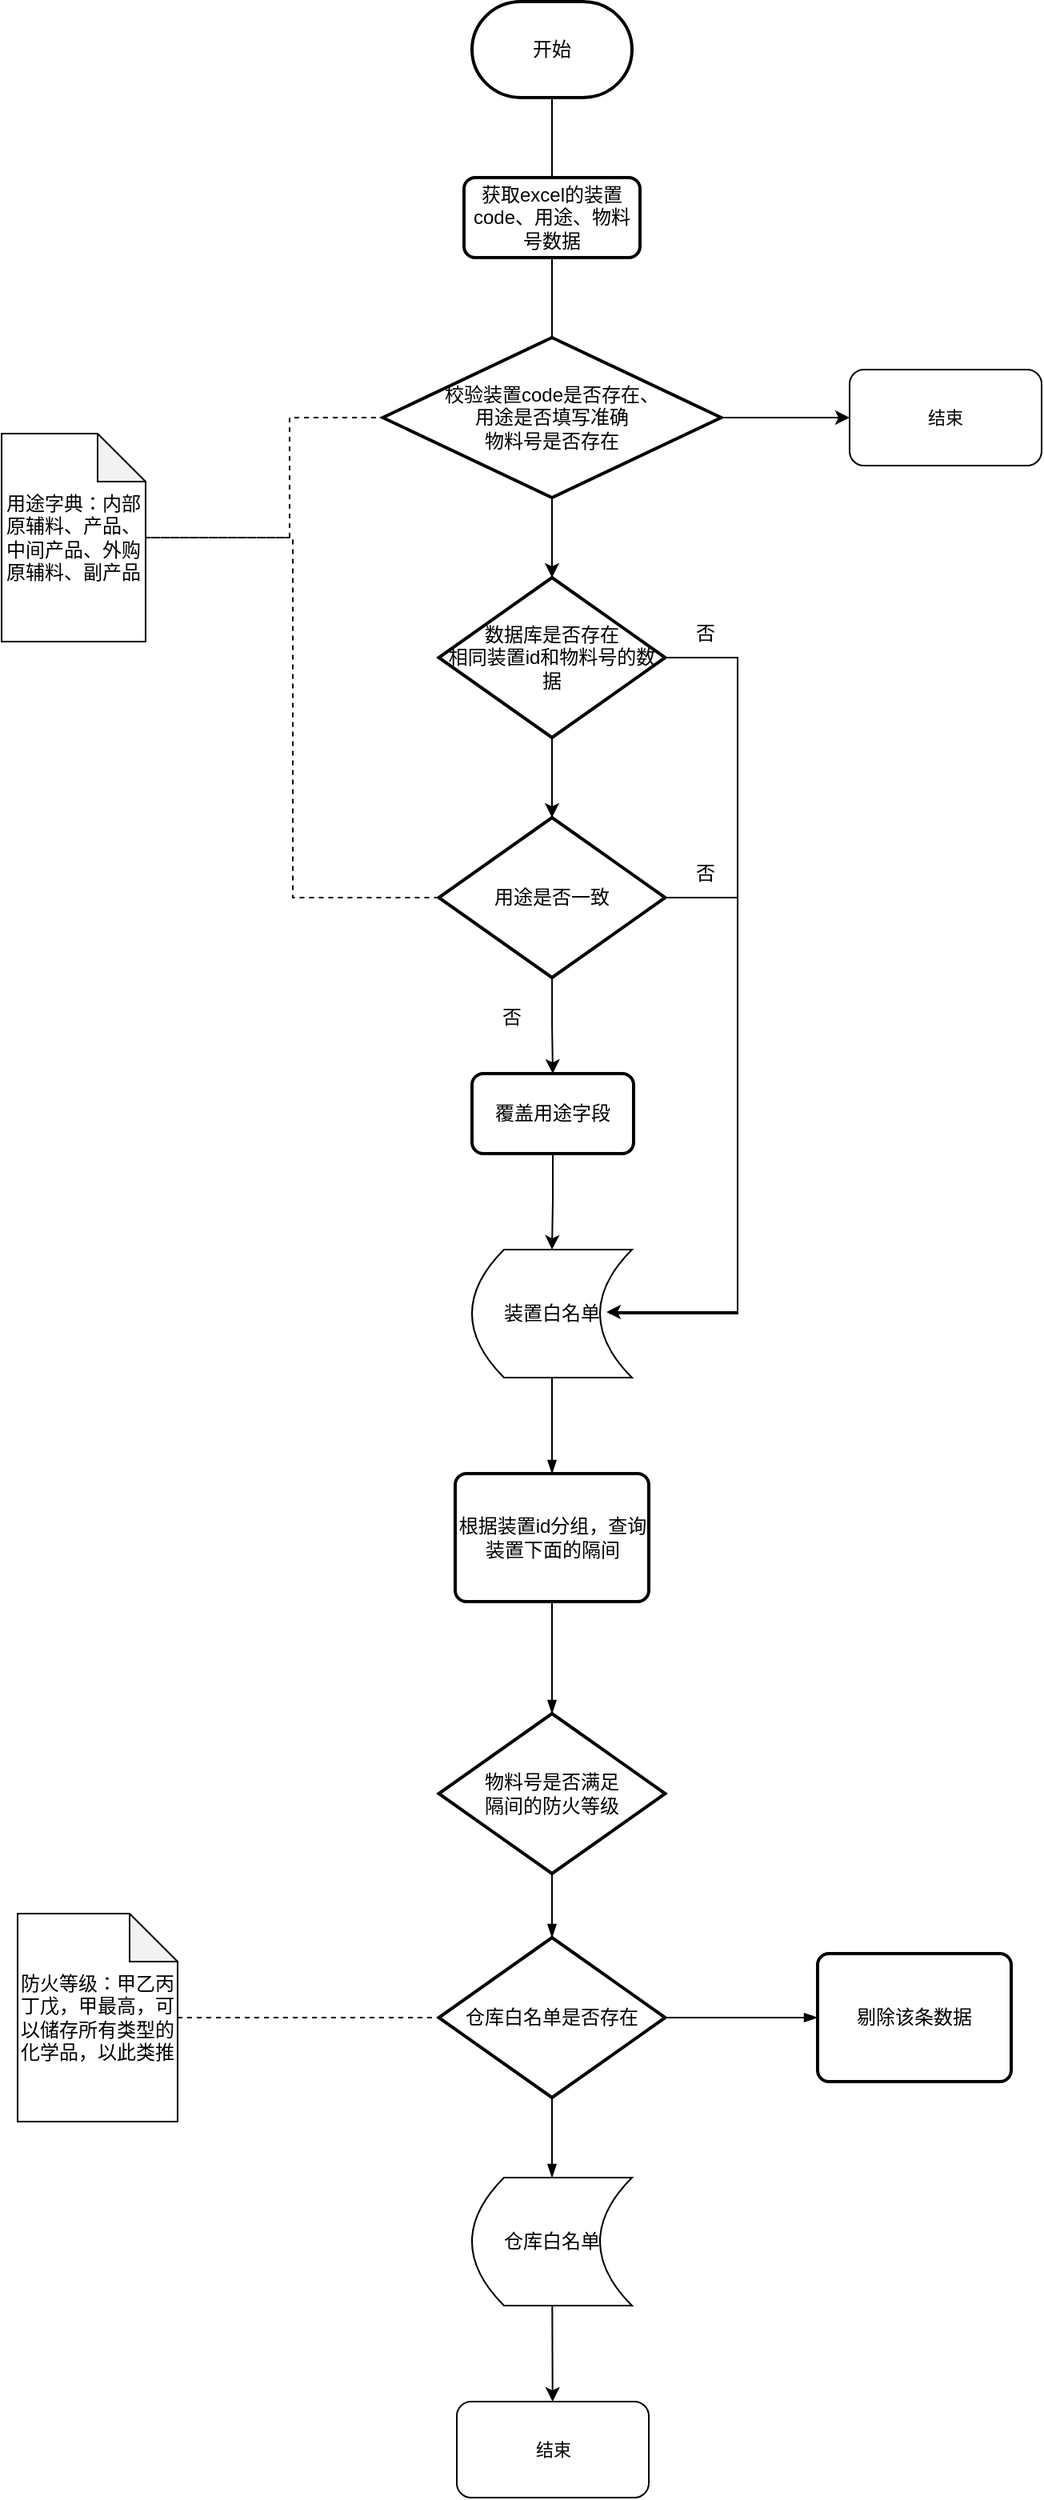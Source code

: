 <mxfile version="20.6.0" type="github">
  <diagram id="C5RBs43oDa-KdzZeNtuy" name="Page-1">
    <mxGraphModel dx="1426" dy="794" grid="1" gridSize="10" guides="1" tooltips="1" connect="1" arrows="1" fold="1" page="1" pageScale="1" pageWidth="827" pageHeight="1169" math="0" shadow="0">
      <root>
        <mxCell id="WIyWlLk6GJQsqaUBKTNV-0" />
        <mxCell id="WIyWlLk6GJQsqaUBKTNV-1" parent="WIyWlLk6GJQsqaUBKTNV-0" />
        <mxCell id="-kyhV3eD7IFAmYkvZ7eR-0" value="开始" style="strokeWidth=2;html=1;shape=mxgraph.flowchart.terminator;whiteSpace=wrap;" vertex="1" parent="WIyWlLk6GJQsqaUBKTNV-1">
          <mxGeometry x="414" y="40" width="100" height="60" as="geometry" />
        </mxCell>
        <mxCell id="-kyhV3eD7IFAmYkvZ7eR-74" value="" style="edgeStyle=none;shape=connector;rounded=0;orthogonalLoop=1;jettySize=auto;html=1;labelBackgroundColor=default;strokeColor=default;fontFamily=Helvetica;fontSize=11;fontColor=default;startArrow=none;startFill=0;endArrow=none;endFill=0;" edge="1" parent="WIyWlLk6GJQsqaUBKTNV-1" source="-kyhV3eD7IFAmYkvZ7eR-1" target="-kyhV3eD7IFAmYkvZ7eR-0">
          <mxGeometry relative="1" as="geometry" />
        </mxCell>
        <mxCell id="-kyhV3eD7IFAmYkvZ7eR-1" value="获取excel的装置code、用途、物料号数据" style="rounded=1;whiteSpace=wrap;html=1;absoluteArcSize=1;arcSize=14;strokeWidth=2;" vertex="1" parent="WIyWlLk6GJQsqaUBKTNV-1">
          <mxGeometry x="409" y="150" width="110" height="50" as="geometry" />
        </mxCell>
        <mxCell id="-kyhV3eD7IFAmYkvZ7eR-33" value="" style="edgeStyle=orthogonalEdgeStyle;rounded=0;orthogonalLoop=1;jettySize=auto;html=1;" edge="1" parent="WIyWlLk6GJQsqaUBKTNV-1" source="-kyhV3eD7IFAmYkvZ7eR-2" target="-kyhV3eD7IFAmYkvZ7eR-6">
          <mxGeometry relative="1" as="geometry" />
        </mxCell>
        <mxCell id="-kyhV3eD7IFAmYkvZ7eR-73" value="" style="edgeStyle=none;shape=connector;rounded=0;orthogonalLoop=1;jettySize=auto;html=1;labelBackgroundColor=default;strokeColor=default;fontFamily=Helvetica;fontSize=11;fontColor=default;startArrow=none;startFill=0;endArrow=none;endFill=0;" edge="1" parent="WIyWlLk6GJQsqaUBKTNV-1" source="-kyhV3eD7IFAmYkvZ7eR-2" target="-kyhV3eD7IFAmYkvZ7eR-1">
          <mxGeometry relative="1" as="geometry" />
        </mxCell>
        <mxCell id="-kyhV3eD7IFAmYkvZ7eR-77" value="" style="shape=connector;rounded=0;orthogonalLoop=1;jettySize=auto;html=1;labelBackgroundColor=default;strokeColor=default;fontFamily=Helvetica;fontSize=11;fontColor=default;startArrow=classic;startFill=1;endArrow=none;endFill=0;" edge="1" parent="WIyWlLk6GJQsqaUBKTNV-1" source="-kyhV3eD7IFAmYkvZ7eR-76">
          <mxGeometry relative="1" as="geometry">
            <mxPoint x="570" y="300" as="targetPoint" />
          </mxGeometry>
        </mxCell>
        <mxCell id="-kyhV3eD7IFAmYkvZ7eR-2" value="校验装置code是否存在、&lt;br&gt;用途是否填写准确&lt;br&gt;物料号是否存在" style="strokeWidth=2;html=1;shape=mxgraph.flowchart.decision;whiteSpace=wrap;" vertex="1" parent="WIyWlLk6GJQsqaUBKTNV-1">
          <mxGeometry x="358.25" y="250" width="211.5" height="100" as="geometry" />
        </mxCell>
        <mxCell id="-kyhV3eD7IFAmYkvZ7eR-62" value="" style="edgeStyle=none;shape=connector;rounded=0;orthogonalLoop=1;jettySize=auto;html=1;labelBackgroundColor=default;strokeColor=default;fontFamily=Helvetica;fontSize=11;fontColor=default;startArrow=blockThin;startFill=1;endArrow=none;endFill=0;" edge="1" parent="WIyWlLk6GJQsqaUBKTNV-1" source="-kyhV3eD7IFAmYkvZ7eR-4" target="-kyhV3eD7IFAmYkvZ7eR-8">
          <mxGeometry relative="1" as="geometry" />
        </mxCell>
        <mxCell id="-kyhV3eD7IFAmYkvZ7eR-4" value="根据装置id分组，查询装置下面的隔间" style="rounded=1;whiteSpace=wrap;html=1;absoluteArcSize=1;arcSize=14;strokeWidth=2;" vertex="1" parent="WIyWlLk6GJQsqaUBKTNV-1">
          <mxGeometry x="403.5" y="960" width="121" height="80" as="geometry" />
        </mxCell>
        <mxCell id="-kyhV3eD7IFAmYkvZ7eR-37" value="" style="edgeStyle=orthogonalEdgeStyle;rounded=0;orthogonalLoop=1;jettySize=auto;html=1;" edge="1" parent="WIyWlLk6GJQsqaUBKTNV-1" source="-kyhV3eD7IFAmYkvZ7eR-5" target="-kyhV3eD7IFAmYkvZ7eR-8">
          <mxGeometry relative="1" as="geometry" />
        </mxCell>
        <mxCell id="-kyhV3eD7IFAmYkvZ7eR-5" value="覆盖用途字段" style="rounded=1;whiteSpace=wrap;html=1;absoluteArcSize=1;arcSize=14;strokeWidth=2;" vertex="1" parent="WIyWlLk6GJQsqaUBKTNV-1">
          <mxGeometry x="414" y="710" width="101" height="50" as="geometry" />
        </mxCell>
        <mxCell id="-kyhV3eD7IFAmYkvZ7eR-9" style="edgeStyle=orthogonalEdgeStyle;rounded=0;orthogonalLoop=1;jettySize=auto;html=1;exitX=0.5;exitY=1;exitDx=0;exitDy=0;exitPerimeter=0;entryX=0.5;entryY=0;entryDx=0;entryDy=0;entryPerimeter=0;" edge="1" parent="WIyWlLk6GJQsqaUBKTNV-1" source="-kyhV3eD7IFAmYkvZ7eR-6" target="-kyhV3eD7IFAmYkvZ7eR-7">
          <mxGeometry relative="1" as="geometry" />
        </mxCell>
        <mxCell id="-kyhV3eD7IFAmYkvZ7eR-42" style="edgeStyle=elbowEdgeStyle;rounded=0;orthogonalLoop=1;jettySize=auto;html=1;strokeColor=default;startArrow=none;startFill=0;entryX=0.84;entryY=0.488;entryDx=0;entryDy=0;entryPerimeter=0;" edge="1" parent="WIyWlLk6GJQsqaUBKTNV-1" source="-kyhV3eD7IFAmYkvZ7eR-6" target="-kyhV3eD7IFAmYkvZ7eR-8">
          <mxGeometry relative="1" as="geometry">
            <mxPoint x="580" y="860" as="targetPoint" />
            <Array as="points">
              <mxPoint x="580" y="610" />
              <mxPoint x="650" y="600" />
            </Array>
          </mxGeometry>
        </mxCell>
        <mxCell id="-kyhV3eD7IFAmYkvZ7eR-6" value="数据库是否存在&lt;br&gt;相同装置id和物料号的数据" style="strokeWidth=2;html=1;shape=mxgraph.flowchart.decision;whiteSpace=wrap;" vertex="1" parent="WIyWlLk6GJQsqaUBKTNV-1">
          <mxGeometry x="393.25" y="400" width="141.5" height="100" as="geometry" />
        </mxCell>
        <mxCell id="-kyhV3eD7IFAmYkvZ7eR-25" style="edgeStyle=orthogonalEdgeStyle;rounded=0;orthogonalLoop=1;jettySize=auto;html=1;entryX=0.5;entryY=0;entryDx=0;entryDy=0;" edge="1" parent="WIyWlLk6GJQsqaUBKTNV-1" source="-kyhV3eD7IFAmYkvZ7eR-7" target="-kyhV3eD7IFAmYkvZ7eR-5">
          <mxGeometry relative="1" as="geometry" />
        </mxCell>
        <mxCell id="-kyhV3eD7IFAmYkvZ7eR-41" style="edgeStyle=orthogonalEdgeStyle;rounded=0;orthogonalLoop=1;jettySize=auto;html=1;exitX=1;exitY=0.5;exitDx=0;exitDy=0;exitPerimeter=0;endArrow=none;endFill=0;entryX=0.86;entryY=0.5;entryDx=0;entryDy=0;entryPerimeter=0;" edge="1" parent="WIyWlLk6GJQsqaUBKTNV-1" source="-kyhV3eD7IFAmYkvZ7eR-7" target="-kyhV3eD7IFAmYkvZ7eR-8">
          <mxGeometry relative="1" as="geometry">
            <mxPoint x="560" y="910" as="targetPoint" />
            <mxPoint x="580" y="600" as="sourcePoint" />
            <Array as="points">
              <mxPoint x="580" y="600" />
              <mxPoint x="580" y="860" />
            </Array>
          </mxGeometry>
        </mxCell>
        <mxCell id="-kyhV3eD7IFAmYkvZ7eR-80" style="edgeStyle=elbowEdgeStyle;shape=connector;rounded=0;orthogonalLoop=1;jettySize=auto;html=1;entryX=1.011;entryY=0.5;entryDx=0;entryDy=0;entryPerimeter=0;labelBackgroundColor=default;strokeColor=default;fontFamily=Helvetica;fontSize=11;fontColor=default;startArrow=none;startFill=0;endArrow=none;endFill=0;exitX=0;exitY=0.5;exitDx=0;exitDy=0;exitPerimeter=0;dashed=1;" edge="1" parent="WIyWlLk6GJQsqaUBKTNV-1" source="-kyhV3eD7IFAmYkvZ7eR-7" target="-kyhV3eD7IFAmYkvZ7eR-13">
          <mxGeometry relative="1" as="geometry" />
        </mxCell>
        <mxCell id="-kyhV3eD7IFAmYkvZ7eR-7" value="用途是否一致" style="strokeWidth=2;html=1;shape=mxgraph.flowchart.decision;whiteSpace=wrap;" vertex="1" parent="WIyWlLk6GJQsqaUBKTNV-1">
          <mxGeometry x="393.25" y="550" width="141.5" height="100" as="geometry" />
        </mxCell>
        <mxCell id="-kyhV3eD7IFAmYkvZ7eR-8" value="装置白名单" style="shape=dataStorage;whiteSpace=wrap;html=1;fixedSize=1;" vertex="1" parent="WIyWlLk6GJQsqaUBKTNV-1">
          <mxGeometry x="414" y="820" width="100" height="80" as="geometry" />
        </mxCell>
        <mxCell id="-kyhV3eD7IFAmYkvZ7eR-72" style="edgeStyle=orthogonalEdgeStyle;shape=connector;rounded=0;orthogonalLoop=1;jettySize=auto;html=1;entryX=0;entryY=0.5;entryDx=0;entryDy=0;entryPerimeter=0;labelBackgroundColor=default;strokeColor=default;fontFamily=Helvetica;fontSize=11;fontColor=default;startArrow=none;startFill=0;endArrow=none;endFill=0;dashed=1;" edge="1" parent="WIyWlLk6GJQsqaUBKTNV-1" source="-kyhV3eD7IFAmYkvZ7eR-13" target="-kyhV3eD7IFAmYkvZ7eR-2">
          <mxGeometry relative="1" as="geometry">
            <Array as="points">
              <mxPoint x="300" y="375" />
              <mxPoint x="300" y="300" />
            </Array>
          </mxGeometry>
        </mxCell>
        <mxCell id="-kyhV3eD7IFAmYkvZ7eR-13" value="用途字典：内部原辅料、产品、中间产品、外购原辅料、副产品" style="shape=note;whiteSpace=wrap;html=1;backgroundOutline=1;darkOpacity=0.05;" vertex="1" parent="WIyWlLk6GJQsqaUBKTNV-1">
          <mxGeometry x="120" y="310" width="90" height="130" as="geometry" />
        </mxCell>
        <mxCell id="-kyhV3eD7IFAmYkvZ7eR-26" value="否" style="text;html=1;strokeColor=none;fillColor=none;align=center;verticalAlign=middle;whiteSpace=wrap;rounded=0;" vertex="1" parent="WIyWlLk6GJQsqaUBKTNV-1">
          <mxGeometry x="409" y="660" width="60" height="30" as="geometry" />
        </mxCell>
        <mxCell id="-kyhV3eD7IFAmYkvZ7eR-27" value="否" style="text;html=1;strokeColor=none;fillColor=none;align=center;verticalAlign=middle;whiteSpace=wrap;rounded=0;" vertex="1" parent="WIyWlLk6GJQsqaUBKTNV-1">
          <mxGeometry x="530" y="570" width="60" height="30" as="geometry" />
        </mxCell>
        <mxCell id="-kyhV3eD7IFAmYkvZ7eR-36" value="否" style="text;html=1;strokeColor=none;fillColor=none;align=center;verticalAlign=middle;whiteSpace=wrap;rounded=0;" vertex="1" parent="WIyWlLk6GJQsqaUBKTNV-1">
          <mxGeometry x="530" y="420" width="60" height="30" as="geometry" />
        </mxCell>
        <mxCell id="-kyhV3eD7IFAmYkvZ7eR-68" value="" style="edgeStyle=none;shape=connector;rounded=0;orthogonalLoop=1;jettySize=auto;html=1;labelBackgroundColor=default;strokeColor=default;fontFamily=Helvetica;fontSize=11;fontColor=default;startArrow=blockThin;startFill=1;endArrow=none;endFill=0;" edge="1" parent="WIyWlLk6GJQsqaUBKTNV-1" source="-kyhV3eD7IFAmYkvZ7eR-43" target="-kyhV3eD7IFAmYkvZ7eR-59">
          <mxGeometry relative="1" as="geometry" />
        </mxCell>
        <mxCell id="-kyhV3eD7IFAmYkvZ7eR-43" value="剔除该条数据" style="rounded=1;whiteSpace=wrap;html=1;absoluteArcSize=1;arcSize=14;strokeWidth=2;" vertex="1" parent="WIyWlLk6GJQsqaUBKTNV-1">
          <mxGeometry x="630" y="1260" width="121" height="80" as="geometry" />
        </mxCell>
        <mxCell id="-kyhV3eD7IFAmYkvZ7eR-66" value="" style="edgeStyle=none;shape=connector;rounded=0;orthogonalLoop=1;jettySize=auto;html=1;labelBackgroundColor=default;strokeColor=default;fontFamily=Helvetica;fontSize=11;fontColor=default;startArrow=blockThin;startFill=1;endArrow=none;endFill=0;" edge="1" parent="WIyWlLk6GJQsqaUBKTNV-1" source="-kyhV3eD7IFAmYkvZ7eR-58" target="-kyhV3eD7IFAmYkvZ7eR-59">
          <mxGeometry relative="1" as="geometry" />
        </mxCell>
        <mxCell id="-kyhV3eD7IFAmYkvZ7eR-79" value="" style="edgeStyle=none;shape=connector;rounded=0;orthogonalLoop=1;jettySize=auto;html=1;labelBackgroundColor=default;strokeColor=default;fontFamily=Helvetica;fontSize=11;fontColor=default;startArrow=classic;startFill=1;endArrow=none;endFill=0;" edge="1" parent="WIyWlLk6GJQsqaUBKTNV-1" source="-kyhV3eD7IFAmYkvZ7eR-78" target="-kyhV3eD7IFAmYkvZ7eR-58">
          <mxGeometry relative="1" as="geometry" />
        </mxCell>
        <mxCell id="-kyhV3eD7IFAmYkvZ7eR-58" value="仓库白名单" style="shape=dataStorage;whiteSpace=wrap;html=1;fixedSize=1;" vertex="1" parent="WIyWlLk6GJQsqaUBKTNV-1">
          <mxGeometry x="414" y="1400" width="100" height="80" as="geometry" />
        </mxCell>
        <mxCell id="-kyhV3eD7IFAmYkvZ7eR-65" value="" style="edgeStyle=none;shape=connector;rounded=0;orthogonalLoop=1;jettySize=auto;html=1;labelBackgroundColor=default;strokeColor=default;fontFamily=Helvetica;fontSize=11;fontColor=default;startArrow=blockThin;startFill=1;endArrow=none;endFill=0;" edge="1" parent="WIyWlLk6GJQsqaUBKTNV-1" source="-kyhV3eD7IFAmYkvZ7eR-59" target="-kyhV3eD7IFAmYkvZ7eR-60">
          <mxGeometry relative="1" as="geometry" />
        </mxCell>
        <mxCell id="-kyhV3eD7IFAmYkvZ7eR-59" value="仓库白名单是否存在&lt;span style=&quot;color: rgba(0, 0, 0, 0); font-family: monospace; font-size: 0px; text-align: start;&quot;&gt;%3CmxGraphModel%3E%3Croot%3E%3CmxCell%20id%3D%220%22%2F%3E%3CmxCell%20id%3D%221%22%20parent%3D%220%22%2F%3E%3CmxCell%20id%3D%222%22%20value%3D%22%E7%94%A8%E9%80%94%E6%98%AF%E5%90%A6%E4%B8%80%E8%87%B4%22%20style%3D%22strokeWidth%3D2%3Bhtml%3D1%3Bshape%3Dmxgraph.flowchart.decision%3BwhiteSpace%3Dwrap%3B%22%20vertex%3D%221%22%20parent%3D%221%22%3E%3CmxGeometry%20x%3D%22393.25%22%20y%3D%22550%22%20width%3D%22141.5%22%20height%3D%22100%22%20as%3D%22geometry%22%2F%3E%3C%2FmxCell%3E%3C%2Froot%3E%3C%2FmxGraphModel%3E&lt;/span&gt;" style="strokeWidth=2;html=1;shape=mxgraph.flowchart.decision;whiteSpace=wrap;" vertex="1" parent="WIyWlLk6GJQsqaUBKTNV-1">
          <mxGeometry x="393.25" y="1250" width="141.5" height="100" as="geometry" />
        </mxCell>
        <mxCell id="-kyhV3eD7IFAmYkvZ7eR-63" value="" style="edgeStyle=none;shape=connector;rounded=0;orthogonalLoop=1;jettySize=auto;html=1;labelBackgroundColor=default;strokeColor=default;fontFamily=Helvetica;fontSize=11;fontColor=default;startArrow=blockThin;startFill=1;endArrow=none;endFill=0;" edge="1" parent="WIyWlLk6GJQsqaUBKTNV-1" source="-kyhV3eD7IFAmYkvZ7eR-60" target="-kyhV3eD7IFAmYkvZ7eR-4">
          <mxGeometry relative="1" as="geometry" />
        </mxCell>
        <mxCell id="-kyhV3eD7IFAmYkvZ7eR-60" value="物料号是否满足&lt;br&gt;隔间的防火等级" style="strokeWidth=2;html=1;shape=mxgraph.flowchart.decision;whiteSpace=wrap;" vertex="1" parent="WIyWlLk6GJQsqaUBKTNV-1">
          <mxGeometry x="393.25" y="1110" width="141.5" height="100" as="geometry" />
        </mxCell>
        <mxCell id="-kyhV3eD7IFAmYkvZ7eR-71" style="edgeStyle=none;shape=connector;rounded=0;orthogonalLoop=1;jettySize=auto;html=1;entryX=0;entryY=0.5;entryDx=0;entryDy=0;entryPerimeter=0;labelBackgroundColor=default;strokeColor=default;fontFamily=Helvetica;fontSize=11;fontColor=default;startArrow=none;startFill=0;endArrow=none;endFill=0;dashed=1;" edge="1" parent="WIyWlLk6GJQsqaUBKTNV-1" source="-kyhV3eD7IFAmYkvZ7eR-70" target="-kyhV3eD7IFAmYkvZ7eR-59">
          <mxGeometry relative="1" as="geometry" />
        </mxCell>
        <mxCell id="-kyhV3eD7IFAmYkvZ7eR-70" value="防火等级：甲乙丙丁戊，甲最高，可以储存所有类型的化学品，以此类推" style="shape=note;whiteSpace=wrap;html=1;backgroundOutline=1;darkOpacity=0.05;" vertex="1" parent="WIyWlLk6GJQsqaUBKTNV-1">
          <mxGeometry x="130" y="1235" width="100" height="130" as="geometry" />
        </mxCell>
        <mxCell id="-kyhV3eD7IFAmYkvZ7eR-76" value="结束" style="rounded=1;whiteSpace=wrap;html=1;fontFamily=Helvetica;fontSize=11;fontColor=default;" vertex="1" parent="WIyWlLk6GJQsqaUBKTNV-1">
          <mxGeometry x="650" y="270" width="120" height="60" as="geometry" />
        </mxCell>
        <mxCell id="-kyhV3eD7IFAmYkvZ7eR-78" value="结束" style="rounded=1;whiteSpace=wrap;html=1;fontFamily=Helvetica;fontSize=11;fontColor=default;" vertex="1" parent="WIyWlLk6GJQsqaUBKTNV-1">
          <mxGeometry x="404.5" y="1540" width="120" height="60" as="geometry" />
        </mxCell>
      </root>
    </mxGraphModel>
  </diagram>
</mxfile>
